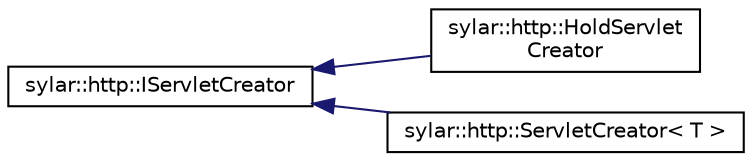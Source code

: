digraph "类继承关系图"
{
 // LATEX_PDF_SIZE
  edge [fontname="Helvetica",fontsize="10",labelfontname="Helvetica",labelfontsize="10"];
  node [fontname="Helvetica",fontsize="10",shape=record];
  rankdir="LR";
  Node0 [label="sylar::http::IServletCreator",height=0.2,width=0.4,color="black", fillcolor="white", style="filled",URL="$classsylar_1_1http_1_1IServletCreator.html",tooltip=" "];
  Node0 -> Node1 [dir="back",color="midnightblue",fontsize="10",style="solid",fontname="Helvetica"];
  Node1 [label="sylar::http::HoldServlet\lCreator",height=0.2,width=0.4,color="black", fillcolor="white", style="filled",URL="$classsylar_1_1http_1_1HoldServletCreator.html",tooltip=" "];
  Node0 -> Node2 [dir="back",color="midnightblue",fontsize="10",style="solid",fontname="Helvetica"];
  Node2 [label="sylar::http::ServletCreator\< T \>",height=0.2,width=0.4,color="black", fillcolor="white", style="filled",URL="$classsylar_1_1http_1_1ServletCreator.html",tooltip=" "];
}
